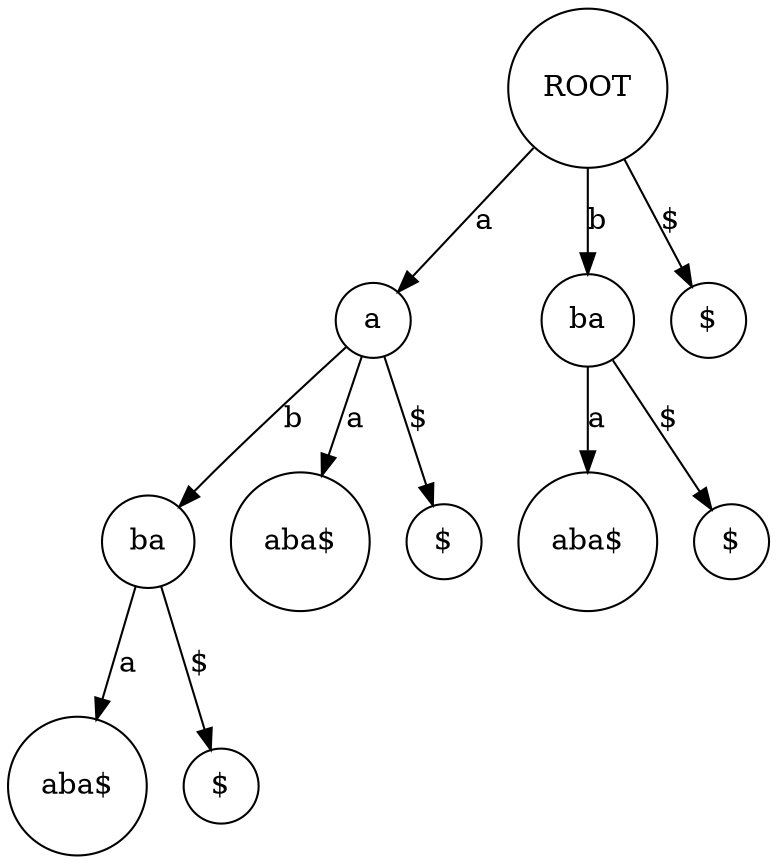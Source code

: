 digraph "Suffix tree" {
  node [shape=circle];
  0 [label="ROOT"];
  0 -> 3 [ label="a" ];
  0 -> 7 [ label="b" ];
  0 -> 10 [ label="$" ];
  1 [label="aba$"];
  2 [label="aba$"];
  3 [label="a"];
  3 -> 5 [ label="b" ];
  3 -> 4 [ label="a" ];
  3 -> 9 [ label="$" ];
  4 [label="aba$"];
  5 [label="ba"];
  5 -> 1 [ label="a" ];
  5 -> 6 [ label="$" ];
  6 [label="$"];
  7 [label="ba"];
  7 -> 2 [ label="a" ];
  7 -> 8 [ label="$" ];
  8 [label="$"];
  9 [label="$"];
  10 [label="$"];
}
